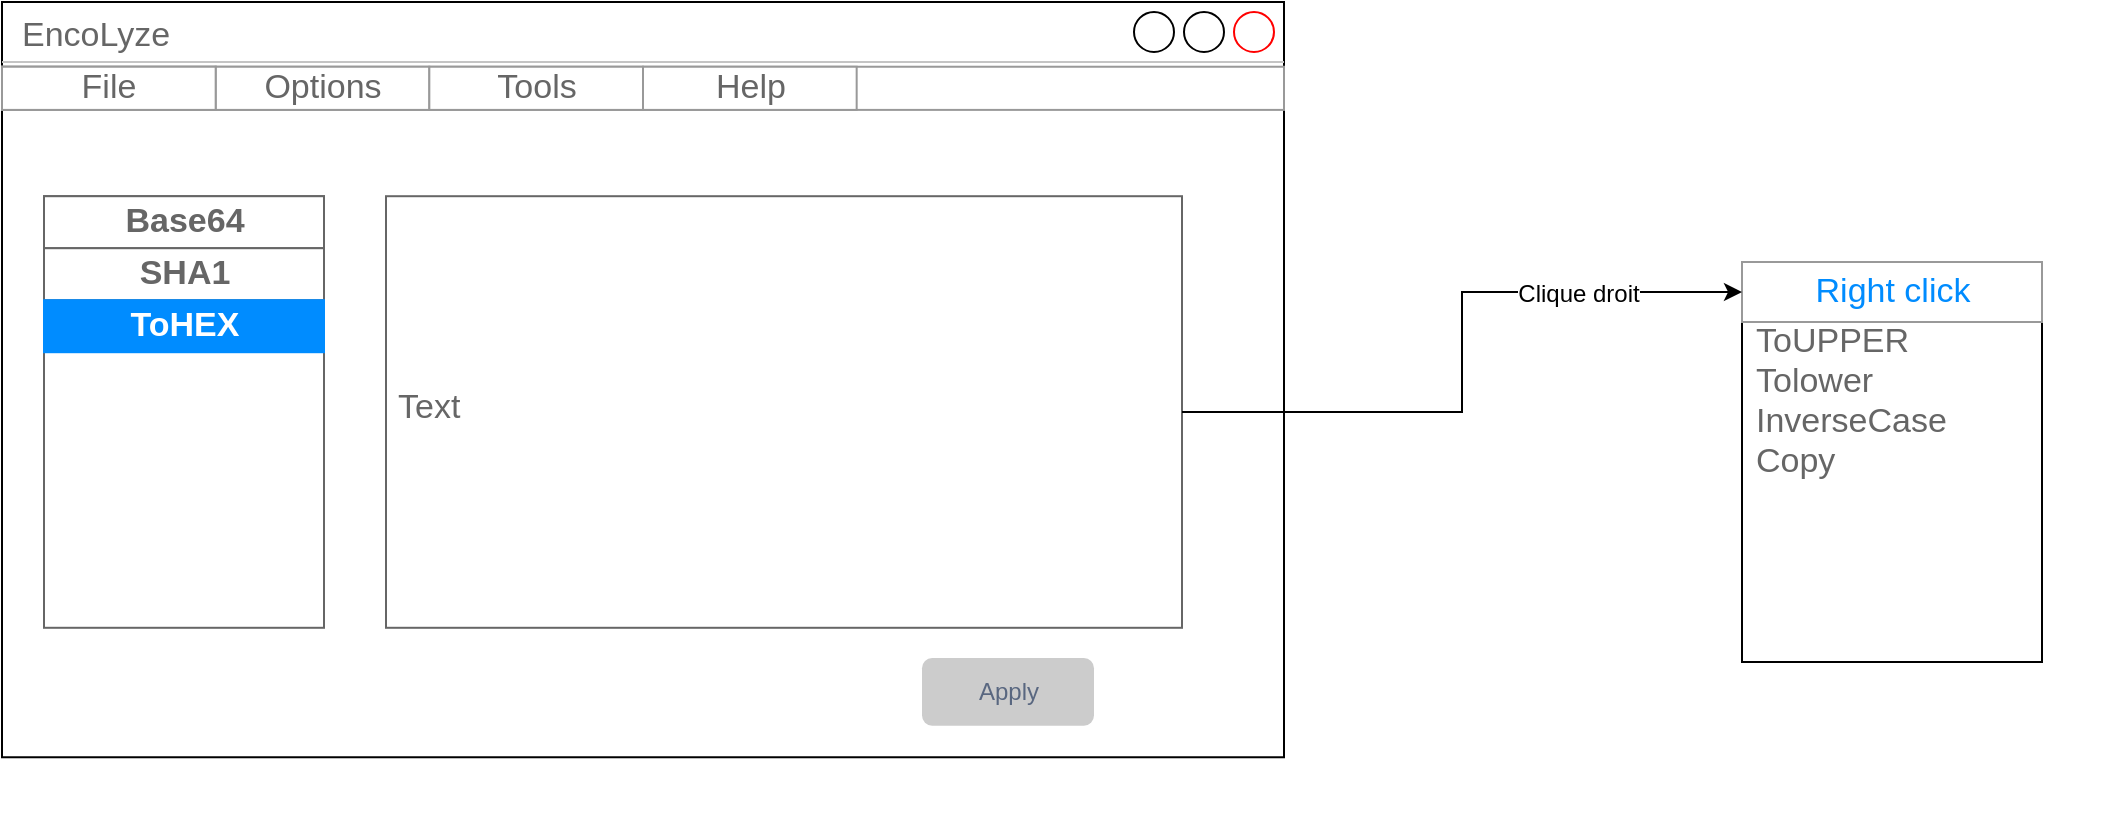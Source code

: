 <mxfile compressed="true" version="12.7.3" type="device"><diagram id="d14kn_1uHR43IYmxH75X" name="Page-1"><mxGraphModel dx="1408" dy="755" grid="1" gridSize="10" guides="1" tooltips="1" connect="1" arrows="1" fold="1" page="1" pageScale="1" pageWidth="827" pageHeight="1169" math="0" shadow="0"><root><mxCell id="0"/><mxCell id="1" parent="0"/><mxCell id="VOj0WZFCegRquz9ECJOp-16" value="" style="group;strokeColor=none;" vertex="1" connectable="0" parent="1"><mxGeometry x="60" y="20" width="641" height="410" as="geometry"/></mxCell><mxCell id="VOj0WZFCegRquz9ECJOp-1" value="EncoLyze" style="strokeWidth=1;shadow=0;dashed=0;align=center;html=1;shape=mxgraph.mockup.containers.window;align=left;verticalAlign=top;spacingLeft=8;strokeColor2=#FF0000;strokeColor3=#c4c4c4;fontColor=#666666;mainText=;fontSize=17;labelBackgroundColor=none;" vertex="1" parent="VOj0WZFCegRquz9ECJOp-16"><mxGeometry width="641" height="377.632" as="geometry"/></mxCell><mxCell id="VOj0WZFCegRquz9ECJOp-2" value="" style="strokeWidth=1;shadow=0;dashed=0;align=center;html=1;shape=mxgraph.mockup.containers.rrect;rSize=0;strokeColor=#666666;" vertex="1" parent="VOj0WZFCegRquz9ECJOp-16"><mxGeometry x="21" y="97.105" width="140" height="215.789" as="geometry"/></mxCell><mxCell id="VOj0WZFCegRquz9ECJOp-3" value="Base64" style="strokeColor=inherit;fillColor=inherit;gradientColor=inherit;strokeWidth=1;shadow=0;dashed=0;align=center;html=1;shape=mxgraph.mockup.containers.rrect;rSize=0;fontSize=17;fontColor=#666666;fontStyle=1;resizeWidth=1;" vertex="1" parent="VOj0WZFCegRquz9ECJOp-2"><mxGeometry width="140" height="26" relative="1" as="geometry"/></mxCell><mxCell id="VOj0WZFCegRquz9ECJOp-4" value="SHA1" style="strokeColor=inherit;fillColor=inherit;gradientColor=inherit;strokeWidth=1;shadow=0;dashed=0;align=center;html=1;shape=mxgraph.mockup.containers.rrect;rSize=0;fontSize=17;fontColor=#666666;fontStyle=1;resizeWidth=1;" vertex="1" parent="VOj0WZFCegRquz9ECJOp-2"><mxGeometry width="140" height="26" relative="1" as="geometry"><mxPoint y="26" as="offset"/></mxGeometry></mxCell><mxCell id="VOj0WZFCegRquz9ECJOp-5" value="&lt;div&gt;ToHEX&lt;/div&gt;" style="strokeWidth=1;shadow=0;dashed=0;align=center;html=1;shape=mxgraph.mockup.containers.rrect;rSize=0;fontSize=17;fontColor=#ffffff;fontStyle=1;fillColor=#008cff;strokeColor=#008cff;resizeWidth=1;" vertex="1" parent="VOj0WZFCegRquz9ECJOp-2"><mxGeometry width="140" height="26" relative="1" as="geometry"><mxPoint y="52" as="offset"/></mxGeometry></mxCell><mxCell id="VOj0WZFCegRquz9ECJOp-7" value="" style="strokeWidth=1;shadow=0;dashed=0;align=center;html=1;shape=mxgraph.mockup.forms.rrect;rSize=0;strokeColor=#999999;" vertex="1" parent="VOj0WZFCegRquz9ECJOp-16"><mxGeometry y="32.368" width="641" height="21.579" as="geometry"/></mxCell><mxCell id="VOj0WZFCegRquz9ECJOp-8" value="File" style="strokeColor=inherit;fillColor=inherit;gradientColor=inherit;strokeWidth=1;shadow=0;dashed=0;align=center;html=1;shape=mxgraph.mockup.forms.rrect;rSize=0;fontSize=17;fontColor=#666666;" vertex="1" parent="VOj0WZFCegRquz9ECJOp-7"><mxGeometry width="106.833" height="21.579" as="geometry"/></mxCell><mxCell id="VOj0WZFCegRquz9ECJOp-10" value="Options" style="strokeColor=inherit;fillColor=inherit;gradientColor=inherit;strokeWidth=1;shadow=0;dashed=0;align=center;html=1;shape=mxgraph.mockup.forms.rrect;rSize=0;fontSize=17;fontColor=#666666;" vertex="1" parent="VOj0WZFCegRquz9ECJOp-7"><mxGeometry x="106.833" width="106.833" height="21.579" as="geometry"/></mxCell><mxCell id="VOj0WZFCegRquz9ECJOp-14" value="&lt;div&gt;File&lt;/div&gt;" style="strokeColor=inherit;fillColor=inherit;gradientColor=inherit;strokeWidth=1;shadow=0;dashed=0;align=center;html=1;shape=mxgraph.mockup.forms.rrect;rSize=0;fontSize=17;fontColor=#666666;" vertex="1" parent="VOj0WZFCegRquz9ECJOp-7"><mxGeometry width="106.833" height="21.579" as="geometry"/></mxCell><mxCell id="VOj0WZFCegRquz9ECJOp-11" value="Tools" style="strokeColor=inherit;fillColor=inherit;gradientColor=inherit;strokeWidth=1;shadow=0;dashed=0;align=center;html=1;shape=mxgraph.mockup.forms.rrect;rSize=0;fontSize=17;fontColor=#666666;" vertex="1" parent="VOj0WZFCegRquz9ECJOp-7"><mxGeometry x="213.667" width="106.833" height="21.579" as="geometry"/></mxCell><mxCell id="VOj0WZFCegRquz9ECJOp-13" value="Help" style="strokeColor=inherit;fillColor=inherit;gradientColor=inherit;strokeWidth=1;shadow=0;dashed=0;align=center;html=1;shape=mxgraph.mockup.forms.rrect;rSize=0;fontSize=17;fontColor=#666666;" vertex="1" parent="VOj0WZFCegRquz9ECJOp-7"><mxGeometry x="320.5" width="106.833" height="21.579" as="geometry"/></mxCell><mxCell id="VOj0WZFCegRquz9ECJOp-23" value="Text" style="strokeWidth=1;shadow=0;dashed=0;align=center;html=1;shape=mxgraph.mockup.text.textBox;fontColor=#666666;align=left;fontSize=17;spacingLeft=4;spacingTop=-3;strokeColor=#666666;mainText=" vertex="1" parent="VOj0WZFCegRquz9ECJOp-16"><mxGeometry x="192" y="97.105" width="398" height="215.789" as="geometry"/></mxCell><mxCell id="VOj0WZFCegRquz9ECJOp-25" value="&lt;div&gt;Apply&lt;/div&gt;" style="rounded=1;fillColor=#CCCCCC;strokeColor=none;html=1;fontColor=#596780;align=center;verticalAlign=middle;fontStyle=0;fontSize=12" vertex="1" parent="VOj0WZFCegRquz9ECJOp-16"><mxGeometry x="460" y="328" width="86" height="33.825" as="geometry"/></mxCell><mxCell id="VOj0WZFCegRquz9ECJOp-17" value="" style="strokeWidth=1;shadow=0;dashed=0;align=center;html=1;shape=mxgraph.mockup.forms.rrect;rSize=0;strokeColor=#000000;fillColor=#ffffff;direction=west;" vertex="1" parent="1"><mxGeometry x="930" y="150" width="150" height="200" as="geometry"/></mxCell><mxCell id="VOj0WZFCegRquz9ECJOp-18" value="Right click" style="strokeWidth=1;shadow=0;dashed=0;align=center;html=1;shape=mxgraph.mockup.forms.rrect;rSize=0;strokeColor=#999999;fontColor=#008cff;fontSize=17;fillColor=#ffffff;resizeWidth=1;" vertex="1" parent="VOj0WZFCegRquz9ECJOp-17"><mxGeometry width="150" height="30" relative="1" as="geometry"/></mxCell><mxCell id="VOj0WZFCegRquz9ECJOp-19" value="ToUPPER" style="strokeWidth=1;shadow=0;dashed=0;align=center;html=1;shape=mxgraph.mockup.forms.anchor;fontSize=17;fontColor=#666666;align=left;spacingLeft=5;resizeWidth=1;strokeColor=none;fillColor=none;" vertex="1" parent="VOj0WZFCegRquz9ECJOp-17"><mxGeometry width="150" height="20" relative="1" as="geometry"><mxPoint y="30" as="offset"/></mxGeometry></mxCell><mxCell id="VOj0WZFCegRquz9ECJOp-20" value="&lt;div&gt;Tolower&lt;/div&gt;" style="strokeWidth=1;shadow=0;align=center;html=1;shape=mxgraph.mockup.forms.anchor;fontSize=17;fontColor=#666666;align=left;spacingLeft=5;resizeWidth=1;strokeColor=none;fillColor=none;" vertex="1" parent="VOj0WZFCegRquz9ECJOp-17"><mxGeometry width="150" height="20" relative="1" as="geometry"><mxPoint y="50" as="offset"/></mxGeometry></mxCell><mxCell id="VOj0WZFCegRquz9ECJOp-21" value="InverseCase" style="strokeWidth=1;shadow=0;dashed=0;align=center;html=1;shape=mxgraph.mockup.forms.rrect;rSize=0;fontSize=17;fontColor=#666666;align=left;spacingLeft=5;fillColor=none;strokeColor=none;resizeWidth=1;" vertex="1" parent="VOj0WZFCegRquz9ECJOp-17"><mxGeometry width="150" height="20" relative="1" as="geometry"><mxPoint y="70" as="offset"/></mxGeometry></mxCell><mxCell id="VOj0WZFCegRquz9ECJOp-22" value="&lt;div&gt;Copy&lt;/div&gt;" style="strokeWidth=1;shadow=0;dashed=0;align=center;html=1;shape=mxgraph.mockup.forms.anchor;fontSize=17;fontColor=#666666;align=left;spacingLeft=5;resizeWidth=1;strokeColor=none;" vertex="1" parent="VOj0WZFCegRquz9ECJOp-17"><mxGeometry width="150" height="20" relative="1" as="geometry"><mxPoint y="90" as="offset"/></mxGeometry></mxCell><mxCell id="VOj0WZFCegRquz9ECJOp-26" style="edgeStyle=orthogonalEdgeStyle;rounded=0;orthogonalLoop=1;jettySize=auto;html=1;" edge="1" parent="1" source="VOj0WZFCegRquz9ECJOp-23" target="VOj0WZFCegRquz9ECJOp-18"><mxGeometry relative="1" as="geometry"/></mxCell><mxCell id="VOj0WZFCegRquz9ECJOp-27" value="&lt;div&gt;Clique droit&lt;/div&gt;" style="text;html=1;align=center;verticalAlign=middle;resizable=0;points=[];labelBackgroundColor=#ffffff;" vertex="1" connectable="0" parent="VOj0WZFCegRquz9ECJOp-26"><mxGeometry x="0.516" y="-1" relative="1" as="geometry"><mxPoint as="offset"/></mxGeometry></mxCell><mxCell id="VOj0WZFCegRquz9ECJOp-29" value="" style="strokeWidth=1;shadow=0;dashed=0;align=center;html=1;shape=mxgraph.mockup.forms.anchor;fontSize=17;fontColor=#666666;align=left;spacingLeft=5;resizeWidth=1;strokeColor=none;" vertex="1" parent="1"><mxGeometry x="960" y="170" width="150" height="20" as="geometry"><mxPoint y="90" as="offset"/></mxGeometry></mxCell></root></mxGraphModel></diagram></mxfile>
